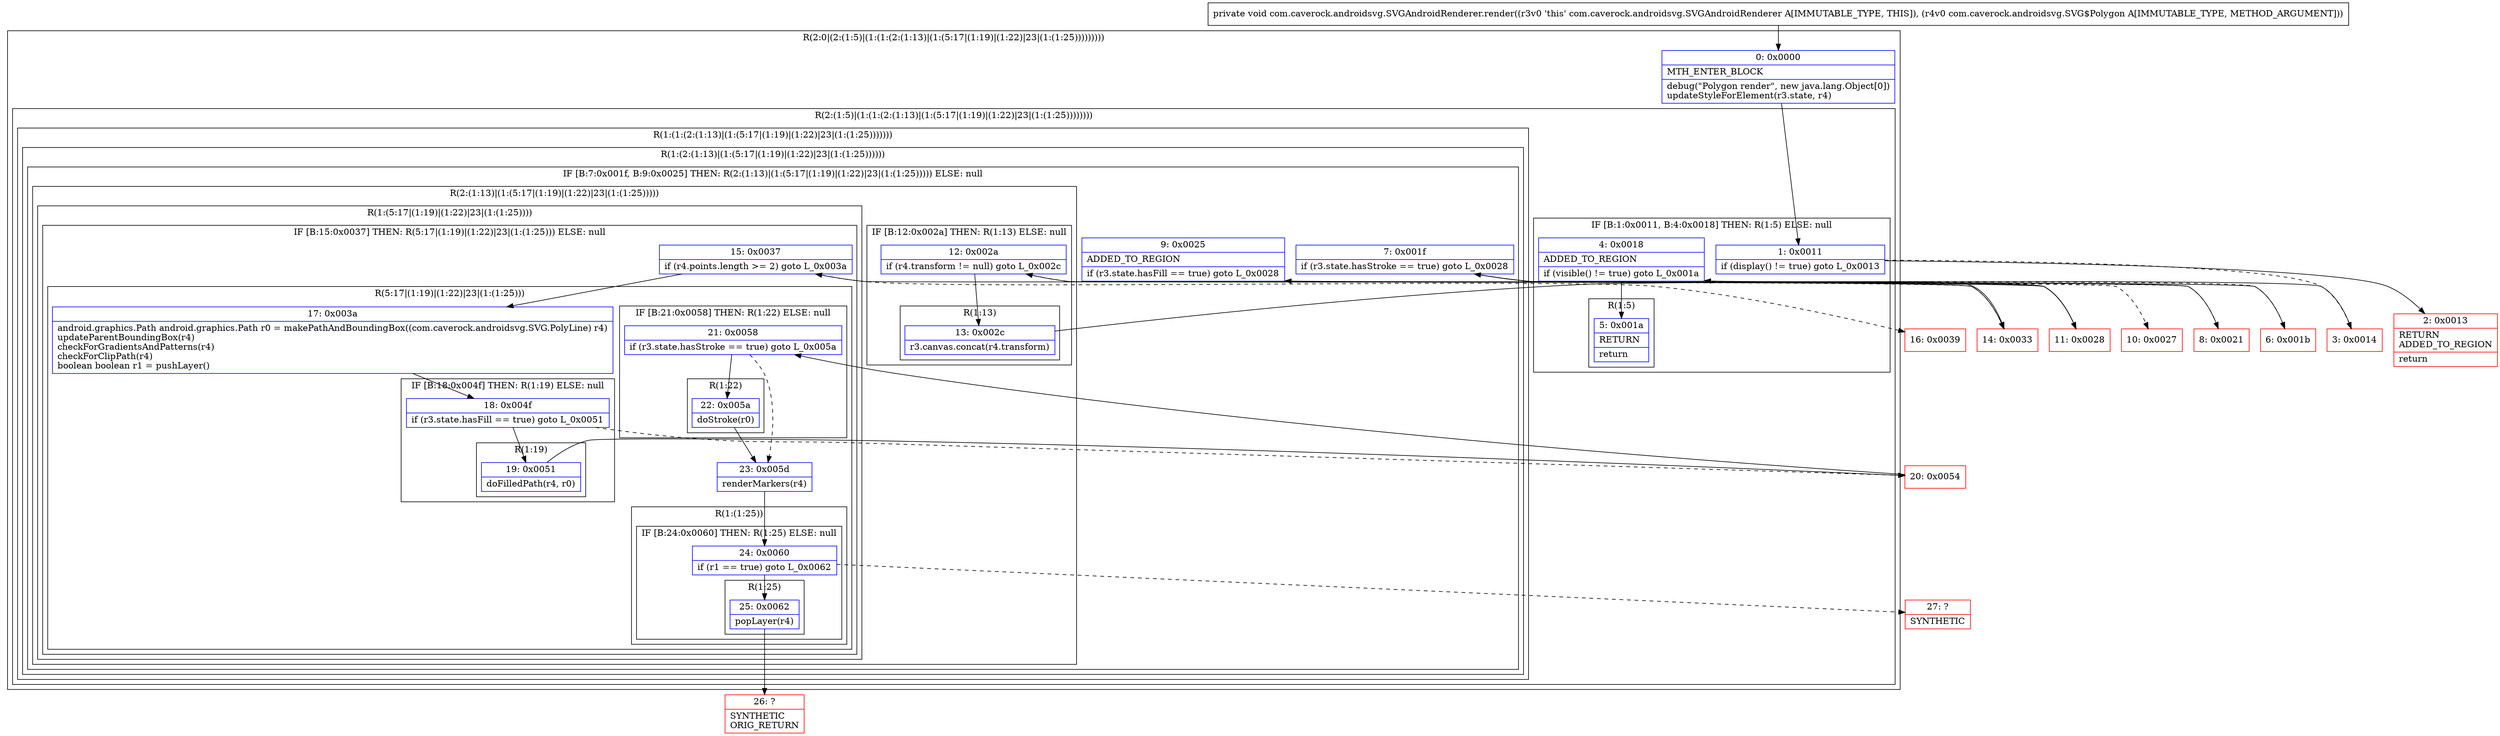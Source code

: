 digraph "CFG forcom.caverock.androidsvg.SVGAndroidRenderer.render(Lcom\/caverock\/androidsvg\/SVG$Polygon;)V" {
subgraph cluster_Region_1101102747 {
label = "R(2:0|(2:(1:5)|(1:(1:(2:(1:13)|(1:(5:17|(1:19)|(1:22)|23|(1:(1:25)))))))))";
node [shape=record,color=blue];
Node_0 [shape=record,label="{0\:\ 0x0000|MTH_ENTER_BLOCK\l|debug(\"Polygon render\", new java.lang.Object[0])\lupdateStyleForElement(r3.state, r4)\l}"];
subgraph cluster_Region_1531712544 {
label = "R(2:(1:5)|(1:(1:(2:(1:13)|(1:(5:17|(1:19)|(1:22)|23|(1:(1:25))))))))";
node [shape=record,color=blue];
subgraph cluster_IfRegion_891924740 {
label = "IF [B:1:0x0011, B:4:0x0018] THEN: R(1:5) ELSE: null";
node [shape=record,color=blue];
Node_1 [shape=record,label="{1\:\ 0x0011|if (display() != true) goto L_0x0013\l}"];
Node_4 [shape=record,label="{4\:\ 0x0018|ADDED_TO_REGION\l|if (visible() != true) goto L_0x001a\l}"];
subgraph cluster_Region_342155612 {
label = "R(1:5)";
node [shape=record,color=blue];
Node_5 [shape=record,label="{5\:\ 0x001a|RETURN\l|return\l}"];
}
}
subgraph cluster_Region_1593508077 {
label = "R(1:(1:(2:(1:13)|(1:(5:17|(1:19)|(1:22)|23|(1:(1:25)))))))";
node [shape=record,color=blue];
subgraph cluster_Region_1705898502 {
label = "R(1:(2:(1:13)|(1:(5:17|(1:19)|(1:22)|23|(1:(1:25))))))";
node [shape=record,color=blue];
subgraph cluster_IfRegion_494198310 {
label = "IF [B:7:0x001f, B:9:0x0025] THEN: R(2:(1:13)|(1:(5:17|(1:19)|(1:22)|23|(1:(1:25))))) ELSE: null";
node [shape=record,color=blue];
Node_7 [shape=record,label="{7\:\ 0x001f|if (r3.state.hasStroke == true) goto L_0x0028\l}"];
Node_9 [shape=record,label="{9\:\ 0x0025|ADDED_TO_REGION\l|if (r3.state.hasFill == true) goto L_0x0028\l}"];
subgraph cluster_Region_782869205 {
label = "R(2:(1:13)|(1:(5:17|(1:19)|(1:22)|23|(1:(1:25)))))";
node [shape=record,color=blue];
subgraph cluster_IfRegion_684929925 {
label = "IF [B:12:0x002a] THEN: R(1:13) ELSE: null";
node [shape=record,color=blue];
Node_12 [shape=record,label="{12\:\ 0x002a|if (r4.transform != null) goto L_0x002c\l}"];
subgraph cluster_Region_577034587 {
label = "R(1:13)";
node [shape=record,color=blue];
Node_13 [shape=record,label="{13\:\ 0x002c|r3.canvas.concat(r4.transform)\l}"];
}
}
subgraph cluster_Region_433764063 {
label = "R(1:(5:17|(1:19)|(1:22)|23|(1:(1:25))))";
node [shape=record,color=blue];
subgraph cluster_IfRegion_2047213627 {
label = "IF [B:15:0x0037] THEN: R(5:17|(1:19)|(1:22)|23|(1:(1:25))) ELSE: null";
node [shape=record,color=blue];
Node_15 [shape=record,label="{15\:\ 0x0037|if (r4.points.length \>= 2) goto L_0x003a\l}"];
subgraph cluster_Region_1592657443 {
label = "R(5:17|(1:19)|(1:22)|23|(1:(1:25)))";
node [shape=record,color=blue];
Node_17 [shape=record,label="{17\:\ 0x003a|android.graphics.Path android.graphics.Path r0 = makePathAndBoundingBox((com.caverock.androidsvg.SVG.PolyLine) r4)\lupdateParentBoundingBox(r4)\lcheckForGradientsAndPatterns(r4)\lcheckForClipPath(r4)\lboolean boolean r1 = pushLayer()\l}"];
subgraph cluster_IfRegion_1266179045 {
label = "IF [B:18:0x004f] THEN: R(1:19) ELSE: null";
node [shape=record,color=blue];
Node_18 [shape=record,label="{18\:\ 0x004f|if (r3.state.hasFill == true) goto L_0x0051\l}"];
subgraph cluster_Region_2063427126 {
label = "R(1:19)";
node [shape=record,color=blue];
Node_19 [shape=record,label="{19\:\ 0x0051|doFilledPath(r4, r0)\l}"];
}
}
subgraph cluster_IfRegion_1339227600 {
label = "IF [B:21:0x0058] THEN: R(1:22) ELSE: null";
node [shape=record,color=blue];
Node_21 [shape=record,label="{21\:\ 0x0058|if (r3.state.hasStroke == true) goto L_0x005a\l}"];
subgraph cluster_Region_2054008457 {
label = "R(1:22)";
node [shape=record,color=blue];
Node_22 [shape=record,label="{22\:\ 0x005a|doStroke(r0)\l}"];
}
}
Node_23 [shape=record,label="{23\:\ 0x005d|renderMarkers(r4)\l}"];
subgraph cluster_Region_57857723 {
label = "R(1:(1:25))";
node [shape=record,color=blue];
subgraph cluster_IfRegion_2002981644 {
label = "IF [B:24:0x0060] THEN: R(1:25) ELSE: null";
node [shape=record,color=blue];
Node_24 [shape=record,label="{24\:\ 0x0060|if (r1 == true) goto L_0x0062\l}"];
subgraph cluster_Region_1228871990 {
label = "R(1:25)";
node [shape=record,color=blue];
Node_25 [shape=record,label="{25\:\ 0x0062|popLayer(r4)\l}"];
}
}
}
}
}
}
}
}
}
}
}
}
Node_2 [shape=record,color=red,label="{2\:\ 0x0013|RETURN\lADDED_TO_REGION\l|return\l}"];
Node_3 [shape=record,color=red,label="{3\:\ 0x0014}"];
Node_6 [shape=record,color=red,label="{6\:\ 0x001b}"];
Node_8 [shape=record,color=red,label="{8\:\ 0x0021}"];
Node_10 [shape=record,color=red,label="{10\:\ 0x0027}"];
Node_11 [shape=record,color=red,label="{11\:\ 0x0028}"];
Node_14 [shape=record,color=red,label="{14\:\ 0x0033}"];
Node_16 [shape=record,color=red,label="{16\:\ 0x0039}"];
Node_20 [shape=record,color=red,label="{20\:\ 0x0054}"];
Node_26 [shape=record,color=red,label="{26\:\ ?|SYNTHETIC\lORIG_RETURN\l}"];
Node_27 [shape=record,color=red,label="{27\:\ ?|SYNTHETIC\l}"];
MethodNode[shape=record,label="{private void com.caverock.androidsvg.SVGAndroidRenderer.render((r3v0 'this' com.caverock.androidsvg.SVGAndroidRenderer A[IMMUTABLE_TYPE, THIS]), (r4v0 com.caverock.androidsvg.SVG$Polygon A[IMMUTABLE_TYPE, METHOD_ARGUMENT])) }"];
MethodNode -> Node_0;
Node_0 -> Node_1;
Node_1 -> Node_2;
Node_1 -> Node_3[style=dashed];
Node_4 -> Node_5;
Node_4 -> Node_6[style=dashed];
Node_7 -> Node_8[style=dashed];
Node_7 -> Node_11;
Node_9 -> Node_10[style=dashed];
Node_9 -> Node_11;
Node_12 -> Node_13;
Node_12 -> Node_14[style=dashed];
Node_13 -> Node_14;
Node_15 -> Node_16[style=dashed];
Node_15 -> Node_17;
Node_17 -> Node_18;
Node_18 -> Node_19;
Node_18 -> Node_20[style=dashed];
Node_19 -> Node_20;
Node_21 -> Node_22;
Node_21 -> Node_23[style=dashed];
Node_22 -> Node_23;
Node_23 -> Node_24;
Node_24 -> Node_25;
Node_24 -> Node_27[style=dashed];
Node_25 -> Node_26;
Node_3 -> Node_4;
Node_6 -> Node_7;
Node_8 -> Node_9;
Node_11 -> Node_12;
Node_14 -> Node_15;
Node_20 -> Node_21;
}

